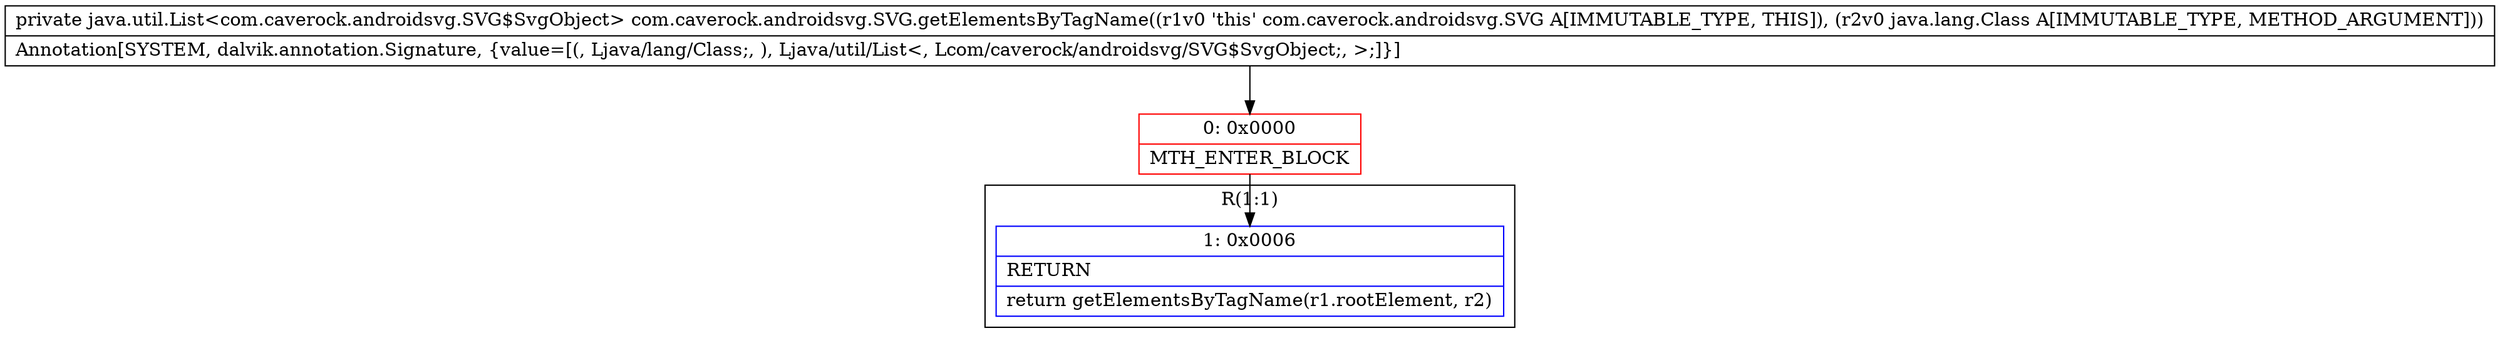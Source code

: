 digraph "CFG forcom.caverock.androidsvg.SVG.getElementsByTagName(Ljava\/lang\/Class;)Ljava\/util\/List;" {
subgraph cluster_Region_157509618 {
label = "R(1:1)";
node [shape=record,color=blue];
Node_1 [shape=record,label="{1\:\ 0x0006|RETURN\l|return getElementsByTagName(r1.rootElement, r2)\l}"];
}
Node_0 [shape=record,color=red,label="{0\:\ 0x0000|MTH_ENTER_BLOCK\l}"];
MethodNode[shape=record,label="{private java.util.List\<com.caverock.androidsvg.SVG$SvgObject\> com.caverock.androidsvg.SVG.getElementsByTagName((r1v0 'this' com.caverock.androidsvg.SVG A[IMMUTABLE_TYPE, THIS]), (r2v0 java.lang.Class A[IMMUTABLE_TYPE, METHOD_ARGUMENT]))  | Annotation[SYSTEM, dalvik.annotation.Signature, \{value=[(, Ljava\/lang\/Class;, ), Ljava\/util\/List\<, Lcom\/caverock\/androidsvg\/SVG$SvgObject;, \>;]\}]\l}"];
MethodNode -> Node_0;
Node_0 -> Node_1;
}

